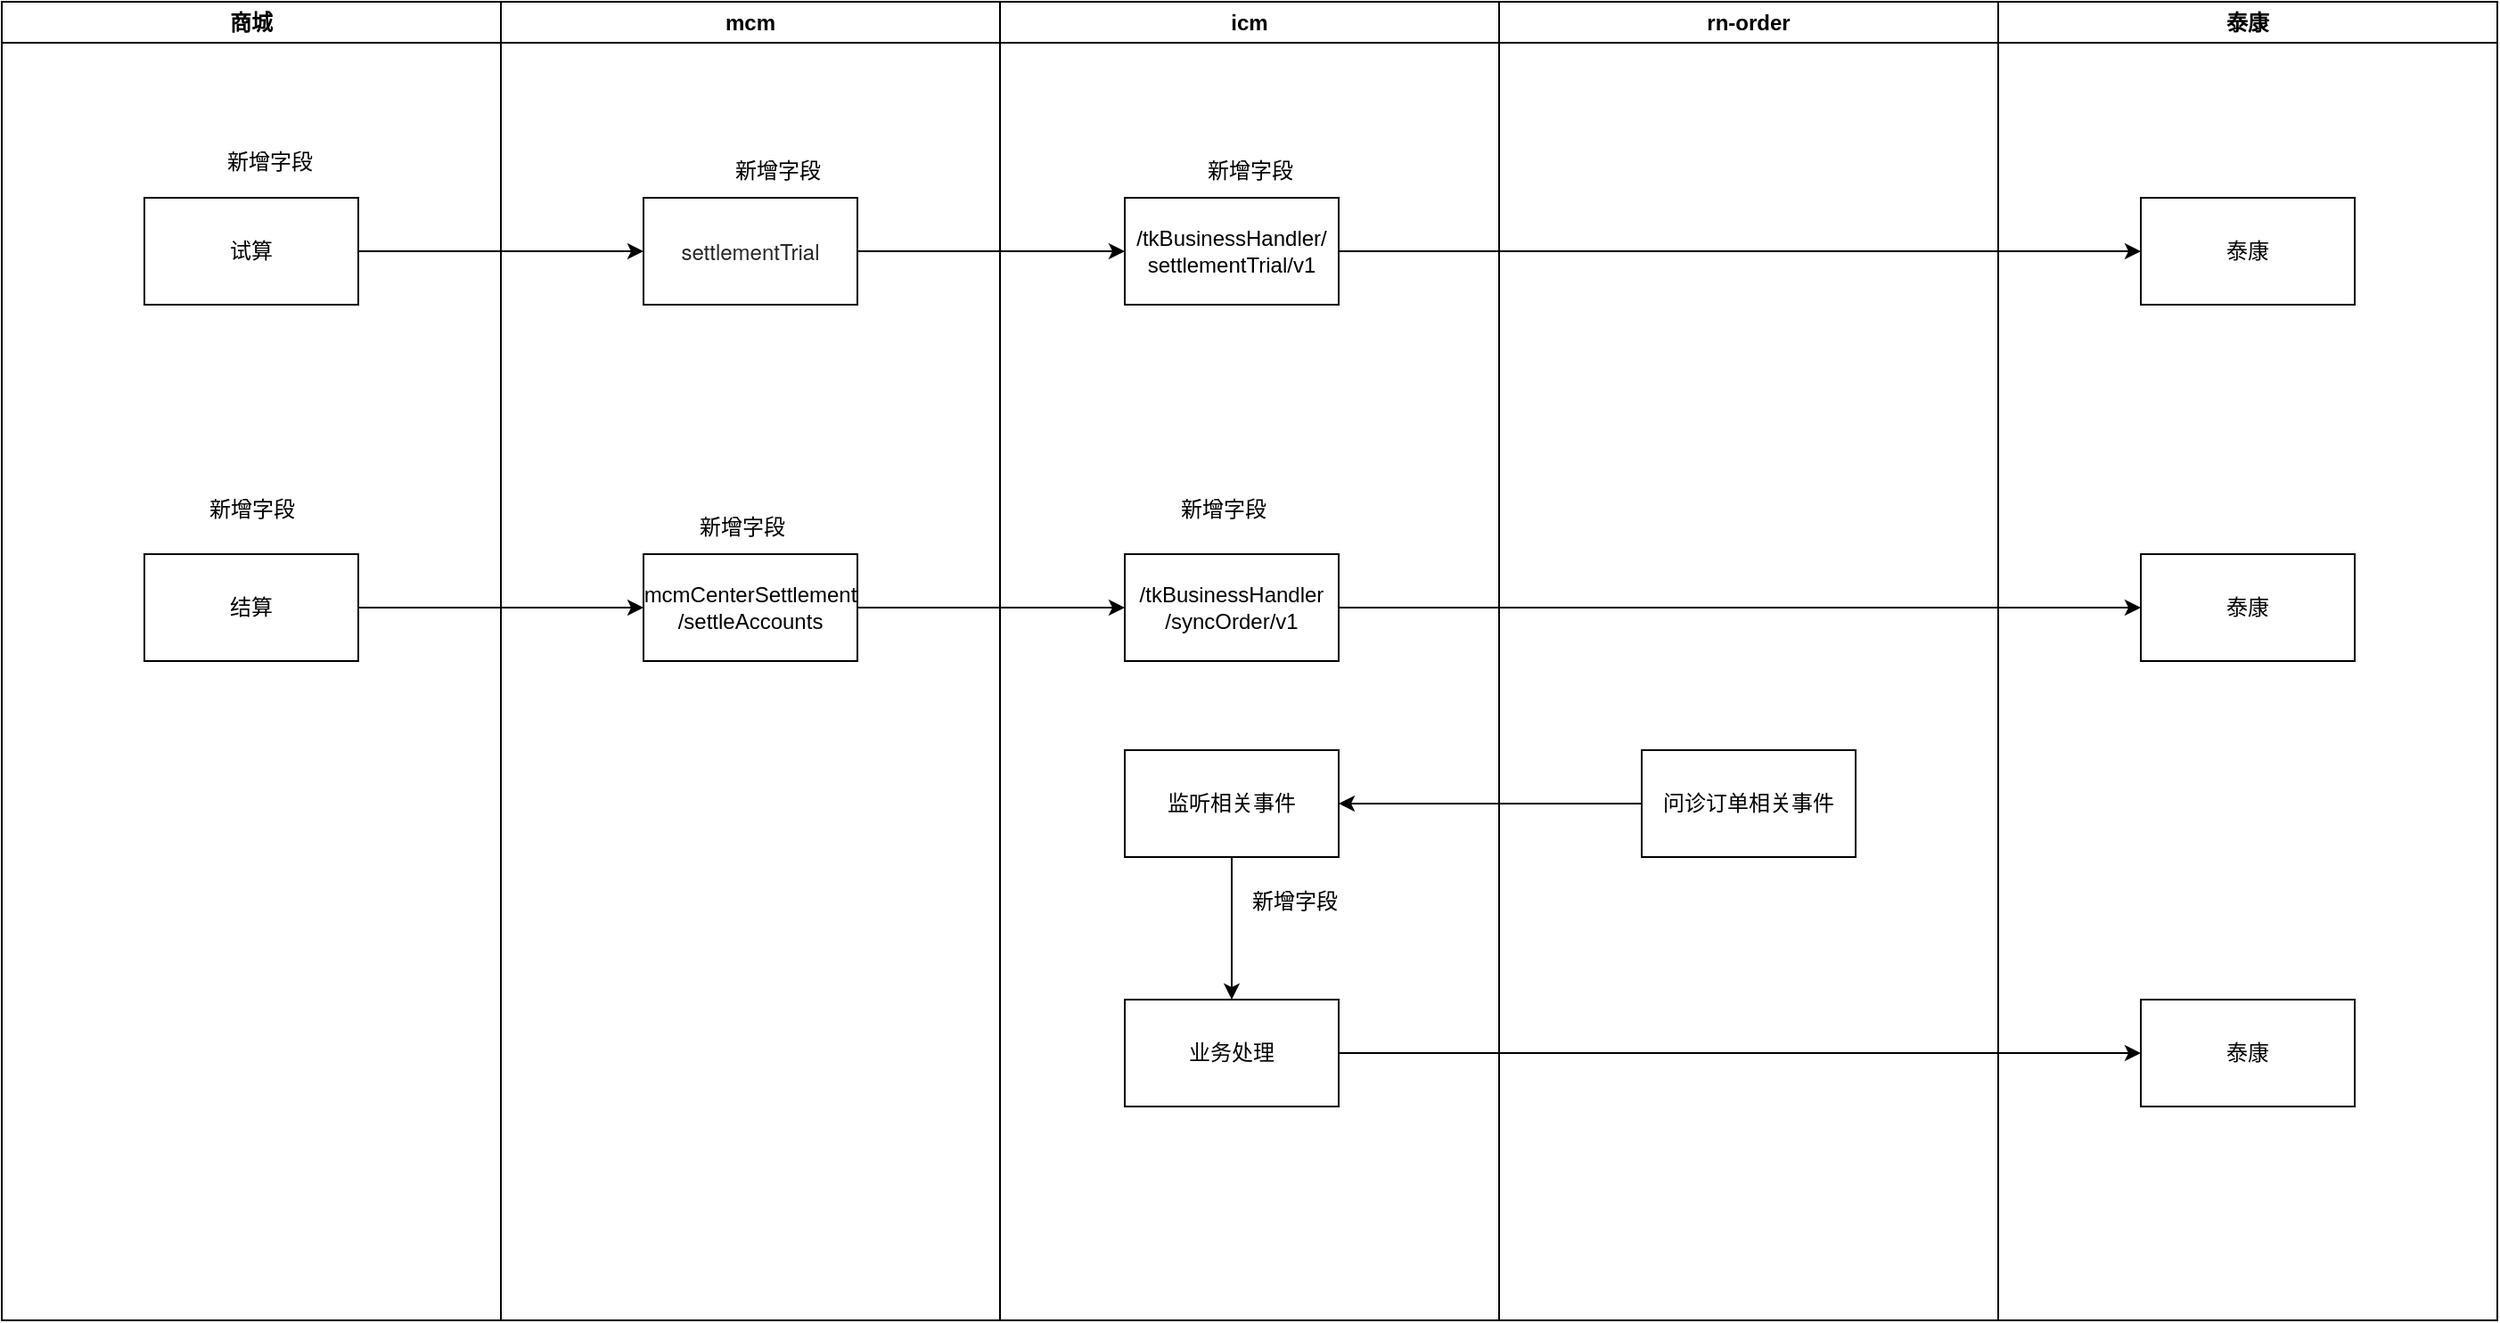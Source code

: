 <mxfile version="20.5.3" type="github">
  <diagram name="Page-1" id="e7e014a7-5840-1c2e-5031-d8a46d1fe8dd">
    <mxGraphModel dx="1422" dy="698" grid="1" gridSize="10" guides="1" tooltips="1" connect="1" arrows="1" fold="1" page="1" pageScale="1" pageWidth="1600" pageHeight="900" background="none" math="0" shadow="0">
      <root>
        <mxCell id="0" />
        <mxCell id="1" parent="0" />
        <mxCell id="2" value="商城" style="swimlane;whiteSpace=wrap" parent="1" vertex="1">
          <mxGeometry x="10" y="120" width="280" height="740" as="geometry" />
        </mxCell>
        <mxCell id="rSBJgV3G-z57Fv7vuEYP-53" value="试算" style="rounded=0;whiteSpace=wrap;html=1;" vertex="1" parent="2">
          <mxGeometry x="80" y="110" width="120" height="60" as="geometry" />
        </mxCell>
        <mxCell id="rSBJgV3G-z57Fv7vuEYP-60" value="结算" style="rounded=0;whiteSpace=wrap;html=1;" vertex="1" parent="2">
          <mxGeometry x="80" y="310" width="120" height="60" as="geometry" />
        </mxCell>
        <mxCell id="rSBJgV3G-z57Fv7vuEYP-70" value="新增字段" style="text;html=1;align=center;verticalAlign=middle;resizable=0;points=[];autosize=1;strokeColor=none;fillColor=none;" vertex="1" parent="2">
          <mxGeometry x="105" y="270" width="70" height="30" as="geometry" />
        </mxCell>
        <mxCell id="3" value="mcm" style="swimlane;whiteSpace=wrap" parent="1" vertex="1">
          <mxGeometry x="290" y="120" width="280" height="740" as="geometry" />
        </mxCell>
        <mxCell id="rSBJgV3G-z57Fv7vuEYP-55" value="&lt;span style=&quot;color: rgb(38, 38, 38); font-family: &amp;quot;Helvetica Neue&amp;quot;, &amp;quot;Chinese Quote&amp;quot;, BlinkMacSystemFont, &amp;quot;Segoe UI&amp;quot;, Roboto, &amp;quot;PingFang SC&amp;quot;, &amp;quot;Hiragino Sans GB&amp;quot;, &amp;quot;Microsoft YaHei&amp;quot;, &amp;quot;Helvetica Neue&amp;quot;, Helvetica, Arial, sans-serif; text-align: left; background-color: rgb(255, 255, 255);&quot;&gt;settlementTrial&lt;/span&gt;" style="rounded=0;whiteSpace=wrap;html=1;" vertex="1" parent="3">
          <mxGeometry x="80" y="110" width="120" height="60" as="geometry" />
        </mxCell>
        <mxCell id="rSBJgV3G-z57Fv7vuEYP-61" value="mcmCenterSettlement&lt;br&gt;/settleAccounts" style="rounded=0;whiteSpace=wrap;html=1;" vertex="1" parent="3">
          <mxGeometry x="80" y="310" width="120" height="60" as="geometry" />
        </mxCell>
        <mxCell id="rSBJgV3G-z57Fv7vuEYP-71" value="新增字段" style="text;html=1;align=center;verticalAlign=middle;resizable=0;points=[];autosize=1;strokeColor=none;fillColor=none;" vertex="1" parent="3">
          <mxGeometry x="120" y="80" width="70" height="30" as="geometry" />
        </mxCell>
        <mxCell id="rSBJgV3G-z57Fv7vuEYP-72" value="新增字段" style="text;html=1;align=center;verticalAlign=middle;resizable=0;points=[];autosize=1;strokeColor=none;fillColor=none;" vertex="1" parent="3">
          <mxGeometry x="100" y="280" width="70" height="30" as="geometry" />
        </mxCell>
        <mxCell id="4" value="icm" style="swimlane;whiteSpace=wrap" parent="1" vertex="1">
          <mxGeometry x="570" y="120" width="280" height="740" as="geometry" />
        </mxCell>
        <mxCell id="rSBJgV3G-z57Fv7vuEYP-58" value="/tkBusinessHandler/&lt;br&gt;settlementTrial/v1" style="rounded=0;whiteSpace=wrap;html=1;" vertex="1" parent="4">
          <mxGeometry x="70" y="110" width="120" height="60" as="geometry" />
        </mxCell>
        <mxCell id="rSBJgV3G-z57Fv7vuEYP-63" value="/tkBusinessHandler&lt;br&gt;/syncOrder/v1" style="rounded=0;whiteSpace=wrap;html=1;" vertex="1" parent="4">
          <mxGeometry x="70" y="310" width="120" height="60" as="geometry" />
        </mxCell>
        <mxCell id="rSBJgV3G-z57Fv7vuEYP-73" value="新增字段" style="text;html=1;align=center;verticalAlign=middle;resizable=0;points=[];autosize=1;strokeColor=none;fillColor=none;" vertex="1" parent="4">
          <mxGeometry x="105" y="80" width="70" height="30" as="geometry" />
        </mxCell>
        <mxCell id="rSBJgV3G-z57Fv7vuEYP-74" value="新增字段" style="text;html=1;align=center;verticalAlign=middle;resizable=0;points=[];autosize=1;strokeColor=none;fillColor=none;" vertex="1" parent="4">
          <mxGeometry x="90" y="270" width="70" height="30" as="geometry" />
        </mxCell>
        <mxCell id="rSBJgV3G-z57Fv7vuEYP-81" style="edgeStyle=orthogonalEdgeStyle;rounded=0;orthogonalLoop=1;jettySize=auto;html=1;" edge="1" parent="4" source="rSBJgV3G-z57Fv7vuEYP-76" target="rSBJgV3G-z57Fv7vuEYP-78">
          <mxGeometry relative="1" as="geometry" />
        </mxCell>
        <mxCell id="rSBJgV3G-z57Fv7vuEYP-76" value="监听相关事件" style="rounded=0;whiteSpace=wrap;html=1;" vertex="1" parent="4">
          <mxGeometry x="70" y="420" width="120" height="60" as="geometry" />
        </mxCell>
        <mxCell id="rSBJgV3G-z57Fv7vuEYP-78" value="业务处理" style="rounded=0;whiteSpace=wrap;html=1;" vertex="1" parent="4">
          <mxGeometry x="70" y="560" width="120" height="60" as="geometry" />
        </mxCell>
        <mxCell id="rSBJgV3G-z57Fv7vuEYP-82" value="新增字段" style="text;html=1;align=center;verticalAlign=middle;resizable=0;points=[];autosize=1;strokeColor=none;fillColor=none;" vertex="1" parent="4">
          <mxGeometry x="130" y="490" width="70" height="30" as="geometry" />
        </mxCell>
        <mxCell id="rSBJgV3G-z57Fv7vuEYP-41" value="rn-order" style="swimlane;whiteSpace=wrap" vertex="1" parent="1">
          <mxGeometry x="850" y="120" width="280" height="740" as="geometry" />
        </mxCell>
        <mxCell id="rSBJgV3G-z57Fv7vuEYP-75" value="问诊订单相关事件" style="rounded=0;whiteSpace=wrap;html=1;" vertex="1" parent="rSBJgV3G-z57Fv7vuEYP-41">
          <mxGeometry x="80" y="420" width="120" height="60" as="geometry" />
        </mxCell>
        <mxCell id="rSBJgV3G-z57Fv7vuEYP-47" value="泰康" style="swimlane;whiteSpace=wrap" vertex="1" parent="1">
          <mxGeometry x="1130" y="120" width="280" height="740" as="geometry" />
        </mxCell>
        <mxCell id="rSBJgV3G-z57Fv7vuEYP-65" value="泰康" style="rounded=0;whiteSpace=wrap;html=1;" vertex="1" parent="rSBJgV3G-z57Fv7vuEYP-47">
          <mxGeometry x="80" y="110" width="120" height="60" as="geometry" />
        </mxCell>
        <mxCell id="rSBJgV3G-z57Fv7vuEYP-67" value="泰康" style="rounded=0;whiteSpace=wrap;html=1;" vertex="1" parent="rSBJgV3G-z57Fv7vuEYP-47">
          <mxGeometry x="80" y="310" width="120" height="60" as="geometry" />
        </mxCell>
        <mxCell id="rSBJgV3G-z57Fv7vuEYP-79" value="泰康" style="rounded=0;whiteSpace=wrap;html=1;" vertex="1" parent="rSBJgV3G-z57Fv7vuEYP-47">
          <mxGeometry x="80" y="560" width="120" height="60" as="geometry" />
        </mxCell>
        <mxCell id="rSBJgV3G-z57Fv7vuEYP-56" style="edgeStyle=orthogonalEdgeStyle;rounded=0;orthogonalLoop=1;jettySize=auto;html=1;entryX=0;entryY=0.5;entryDx=0;entryDy=0;" edge="1" parent="1" source="rSBJgV3G-z57Fv7vuEYP-53" target="rSBJgV3G-z57Fv7vuEYP-55">
          <mxGeometry relative="1" as="geometry" />
        </mxCell>
        <mxCell id="rSBJgV3G-z57Fv7vuEYP-59" style="edgeStyle=orthogonalEdgeStyle;rounded=0;orthogonalLoop=1;jettySize=auto;html=1;entryX=0;entryY=0.5;entryDx=0;entryDy=0;" edge="1" parent="1" source="rSBJgV3G-z57Fv7vuEYP-55" target="rSBJgV3G-z57Fv7vuEYP-58">
          <mxGeometry relative="1" as="geometry" />
        </mxCell>
        <mxCell id="rSBJgV3G-z57Fv7vuEYP-62" style="edgeStyle=orthogonalEdgeStyle;rounded=0;orthogonalLoop=1;jettySize=auto;html=1;entryX=0;entryY=0.5;entryDx=0;entryDy=0;" edge="1" parent="1" source="rSBJgV3G-z57Fv7vuEYP-60" target="rSBJgV3G-z57Fv7vuEYP-61">
          <mxGeometry relative="1" as="geometry" />
        </mxCell>
        <mxCell id="rSBJgV3G-z57Fv7vuEYP-64" style="edgeStyle=orthogonalEdgeStyle;rounded=0;orthogonalLoop=1;jettySize=auto;html=1;entryX=0;entryY=0.5;entryDx=0;entryDy=0;" edge="1" parent="1" source="rSBJgV3G-z57Fv7vuEYP-61" target="rSBJgV3G-z57Fv7vuEYP-63">
          <mxGeometry relative="1" as="geometry" />
        </mxCell>
        <mxCell id="rSBJgV3G-z57Fv7vuEYP-66" style="edgeStyle=orthogonalEdgeStyle;rounded=0;orthogonalLoop=1;jettySize=auto;html=1;entryX=0;entryY=0.5;entryDx=0;entryDy=0;" edge="1" parent="1" source="rSBJgV3G-z57Fv7vuEYP-58" target="rSBJgV3G-z57Fv7vuEYP-65">
          <mxGeometry relative="1" as="geometry" />
        </mxCell>
        <mxCell id="rSBJgV3G-z57Fv7vuEYP-68" style="edgeStyle=orthogonalEdgeStyle;rounded=0;orthogonalLoop=1;jettySize=auto;html=1;entryX=0;entryY=0.5;entryDx=0;entryDy=0;" edge="1" parent="1" source="rSBJgV3G-z57Fv7vuEYP-63" target="rSBJgV3G-z57Fv7vuEYP-67">
          <mxGeometry relative="1" as="geometry" />
        </mxCell>
        <mxCell id="rSBJgV3G-z57Fv7vuEYP-69" value="新增字段" style="text;html=1;align=center;verticalAlign=middle;resizable=0;points=[];autosize=1;strokeColor=none;fillColor=none;" vertex="1" parent="1">
          <mxGeometry x="125" y="195" width="70" height="30" as="geometry" />
        </mxCell>
        <mxCell id="rSBJgV3G-z57Fv7vuEYP-77" style="edgeStyle=orthogonalEdgeStyle;rounded=0;orthogonalLoop=1;jettySize=auto;html=1;entryX=1;entryY=0.5;entryDx=0;entryDy=0;" edge="1" parent="1" source="rSBJgV3G-z57Fv7vuEYP-75" target="rSBJgV3G-z57Fv7vuEYP-76">
          <mxGeometry relative="1" as="geometry" />
        </mxCell>
        <mxCell id="rSBJgV3G-z57Fv7vuEYP-80" style="edgeStyle=orthogonalEdgeStyle;rounded=0;orthogonalLoop=1;jettySize=auto;html=1;entryX=0;entryY=0.5;entryDx=0;entryDy=0;" edge="1" parent="1" source="rSBJgV3G-z57Fv7vuEYP-78" target="rSBJgV3G-z57Fv7vuEYP-79">
          <mxGeometry relative="1" as="geometry" />
        </mxCell>
      </root>
    </mxGraphModel>
  </diagram>
</mxfile>
